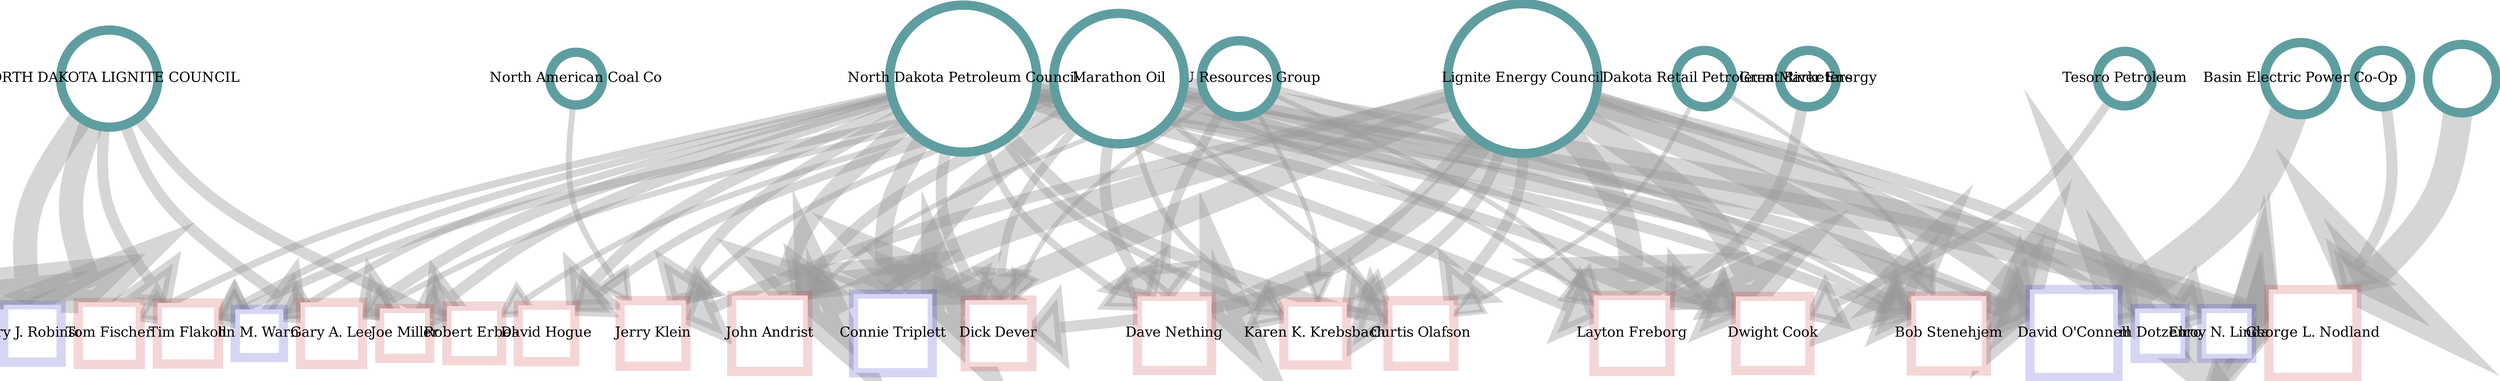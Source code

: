 digraph G {
	graph [outputorder=edgesfirst, truecolor=true, size="1000,1000!", dpi=96, bgcolor="#FFFFFF", splines=curved, epsilon="0.0", layoutEngine=neato, fontsize=90, fontcolor=blue, start=self];
	node [label="\N", style="setlinewidth(10), filled", fontsize=15, fixedsize=1, imagescale=true, regular=true];
	graph [bb="0,0,1462.1,1742.6"];
	29608 [label="North American Coal Co", width="0.77778", href=a, transaction_id="0c0c459ecd5979b554ef75b1d16a503e", company_id=29608, company_name="North American Coal Co", amount="300.00", recipient_ext_id=2688, industry="Coal Mining", image="../www/com_images/cunknown_coal_co.png", sitecode=coal, contributor_type=C, id=29608, total_dollars="300.00", type=donors, value="300.00", dir="/home/dameat/public_html/state_dem/njq/NodeViz", color=cadetblue, shape=circle, fillcolor="#ffffff", tooltip="North American Coal Co (Gave $300)", label_zoom_level=8, click="this.selectNode('29608'); this.panToNode('29608');", area="0.5", target=29608, pos="1206.1,1502.5", height="0.79167"];
	20460 [label="John M. Warner", width="0.72222", href=a, image="../www/can_images/20460.jpg", id=20460, total_dollars=350, type=candidates, value=350, color="#3333cc33", shape=square, fillcolor="#ffffff", tooltip="John M. Warner (Received $350)", label_zoom_level=6, click="this.selectNode('20460'); this.panToNode('20460');", area="0.5180412371134", target=20460, state=ND, term=2008, district="ND-4", party=D, candidate_name="John M. Warner", pos="989.07,773.71", height="0.72222"];
	5460 [label="Tesoro Petroleum", width="0.80556", href=a, transaction_id=bf3781bb0f5b330fa2938d478a0a26ee, company_id=5460, company_name="Tesoro Petroleum", amount="400.00", recipient_ext_id=2690, industry="Petroleum Refining & Marketing", image="../www/com_images/c185.png", sitecode=oil, contributor_type=C, id=5460, total_dollars="400.00", type=donors, value="400.00", dir="/home/dameat/public_html/state_dem/njq/NodeViz", color=cadetblue, shape=circle, fillcolor="#ffffff", tooltip="Tesoro Petroleum (Gave $400)", label_zoom_level=8, click="this.selectNode('5460'); this.panToNode('5460');", area="0.5360824742268", target=5460, pos="1320.4,1298.2", height="0.81944"];
	29823 [label="Great River Energy", width="0.83333", href=a, transaction_id="206e3688876e8cd07dc943f73808ef50", company_id=29823, company_name="Great River Energy", amount="500.00", recipient_ext_id=1922, industry="Rural Electric Cooperatives", image="../www/com_images/cunknown_coal_co.png", sitecode=coal, contributor_type=C, id=29823, total_dollars="500.00", type=donors, value="500.00", dir="/home/dameat/public_html/state_dem/njq/NodeViz", color=cadetblue, shape=circle, fillcolor="#ffffff", tooltip="Great River Energy (Gave $500)", label_zoom_level=8, click="this.selectNode('29823'); this.panToNode('29823');", area="0.57216494845361", target=29823, pos="705.96,1711.1", height="0.84722"];
	31956 [label="North Dakota Retail Petroleum Marketers", width="0.83333", href=a, transaction_id=e7c75a075020eb5ab36c62917071114b, company_id=31956, company_name="North Dakota Retail Petroleum Marketers", amount="250.00", recipient_ext_id=8947, industry="Petroleum Refining & Marketing", image="../www/com_images/cunknown_oil_co.png", sitecode=oil, contributor_type=C, id=31956, total_dollars=500, type=donors, value=500, dir="/home/dameat/public_html/state_dem/njq/NodeViz", color=cadetblue, shape=circle, fillcolor="#ffffff", tooltip="North Dakota Retail Petroleum Marketers (Gave $500)", label_zoom_level=8, click="this.selectNode('31956'); this.panToNode('31956');", area="0.57216494845361", target=31956, pos="31.5,922.91", height="0.84722"];
	9673 [label="Joe Miller", width="0.75", href=a, image="../www/can_images/9673.jpg", id=9673, total_dollars=500, type=candidates, value=500, color="#cc333333", shape=square, fillcolor="#ffffff", tooltip="Joe Miller (Received $500)", label_zoom_level=6, click="this.selectNode('9673'); this.panToNode('9673');", area="0.57216494845361", target=9673, state=ND, term=2008, district="ND-16", party=R, candidate_name="Joe Miller", pos="1118.7,999.38", height="0.75"];
	9674 [label="Jim Dotzenrod", width="0.75", href=a, image="../www/can_images/9674.jpg", id=9674, total_dollars=500, type=candidates, value=500, color="#3333cc33", shape=square, fillcolor="#ffffff", tooltip="Jim Dotzenrod (Received $500)", label_zoom_level=6, click="this.selectNode('9674'); this.panToNode('9674');", area="0.57216494845361", target=9674, state=ND, term=2008, district="ND-26", party=D, candidate_name="Jim Dotzenrod", pos="266.31,1599.7", height="0.75"];
	37785 [label="GP NATURAL RESOURCES PARTNERS LLC", width="0.83333", href=a, transaction_id=d1f4528dfa43cd4e5904669a5fa590f6, company_id=37785, company_name="GP NATURAL RESOURCES PARTNERS LLC", amount="500.00", recipient_ext_id=9170, industry="Oil & Gas", image="../www/com_images/cunknown_oil_co.png", sitecode=oil, contributor_type=I, id=37785, total_dollars="500.00", type=donors, value="500.00", dir="/home/dameat/public_html/state_dem/njq/NodeViz", color=cadetblue, shape=circle, fillcolor="#ffffff", tooltip="GP NATURAL RESOURCES PARTNERS LLC (Gave $500)", label_zoom_level=8, click="this.selectNode('37785'); this.panToNode('37785');", area="0.57216494845361", target=37785, pos="1430.6,796.84", height="0.84722"];
	1931 [label="Elroy N. Lindaas", width="0.75", href=a, image="../www/can_images/unknownCandidate.jpg", id=1931, total_dollars=500, type=candidates, value=500, color="#3333cc33", shape=square, fillcolor="#ffffff", tooltip="Elroy N. Lindaas (Received $500)", label_zoom_level=6, click="this.selectNode('1931'); this.panToNode('1931');", area="0.57216494845361", target=1931, state=ND, term=2008, district="ND-20", party=D, candidate_name="Elroy N. Lindaas", pos="447.01,1704.4", height="0.75"];
	6080 [label="Robert Erbele", width="0.80556", href=a, image="../www/can_images/6080.jpg", id=6080, total_dollars=800, type=candidates, value=800, color="#cc333333", shape=square, fillcolor="#ffffff", tooltip="Robert Erbele (Received $800)", label_zoom_level=6, click="this.selectNode('6080'); this.panToNode('6080');", area="0.68041237113402", target=6080, state=ND, term=2008, district="ND-28", party=R, candidate_name="Robert Erbele", pos="471.33,610.5", height="0.81944"];
	9675 [label="David Hogue", width="0.83333", href=a, image="../www/can_images/9675.jpg", id=9675, total_dollars=900, type=candidates, value=900, color="#cc333333", shape=square, fillcolor="#ffffff", tooltip="David Hogue (Received $900)", label_zoom_level=6, click="this.selectNode('9675'); this.panToNode('9675');", area="0.71649484536082", target=9675, state=ND, term=2008, district="ND-38", party=R, candidate_name="David Hogue", pos="551.97,742.58", height="0.84722"];
	1937 [label="Larry J. Robinson", width="0.86111", href=a, image="../www/can_images/1937.jpg", id=1937, total_dollars=1000, type=candidates, value=1000, color="#3333cc33", shape=square, fillcolor="#ffffff", tooltip="Larry J. Robinson (Received $1,000)", label_zoom_level=6, click="this.selectNode('1937'); this.panToNode('1937');", area="0.75257731958763", target=1937, state=ND, term=2008, district="ND-24", party=D, candidate_name="Larry J. Robinson", pos="604.07,32", height="0.86111"];
	38152 [label="MISSOURI BASIN OIL SERVICES", width="1.0278", href=a, transaction_id="2ecacc4a32a9ec39bf942e4ed3f4cce9", company_id=38152, company_name="MISSOURI BASIN OIL SERVICES", amount="1200.00", recipient_ext_id=9170, industry="Oilfield Service, Equipment & Exploration", image="../www/com_images/cunknown_oil_co.png", sitecode=oil, contributor_type=I, id=38152, total_dollars="1200.00", type=donors, value="1200.00", dir="/home/dameat/public_html/state_dem/njq/NodeViz", color=cadetblue, shape=circle, fillcolor="#ffffff", tooltip="MISSOURI BASIN OIL SERVICES (Gave $1,200)", label_zoom_level=8, click="this.selectNode('38152'); this.panToNode('38152');", area="0.82474226804124", target=38152, pos="1282.2,527.86", height="1.0278"];
	3652 [label="Tim Flakoll", width="0.91667", href=a, image="../www/can_images/3652.jpg", id=3652, total_dollars=1250, type=candidates, value=1250, color="#cc333333", shape=square, fillcolor="#ffffff", tooltip="Tim Flakoll (Received $1,250)", label_zoom_level=6, click="this.selectNode('3652'); this.panToNode('3652');", area="0.84278350515464", target=3652, state=ND, term=2008, district="ND-44", party=R, candidate_name="Tim Flakoll", pos="665.79,643.99", height="0.91667"];
	6074 [label="Gary A. Lee", width="0.91667", href=a, image="../www/can_images/6074.jpg", id=6074, total_dollars=1300, type=candidates, value=1300, color="#cc333333", shape=square, fillcolor="#ffffff", tooltip="Gary A. Lee (Received $1,300)", label_zoom_level=6, click="this.selectNode('6074'); this.panToNode('6074');", area="0.86082474226804", target=6074, state=ND, term=2008, district="ND-22", party=R, candidate_name="Gary A. Lee", pos="772.11,664.33", height="0.93056"];
	2691 [label="Tom Fischer", width="0.91667", href=a, image="../www/can_images/unknownCandidate.jpg", id=2691, total_dollars=1350, type=candidates, value=1350, color="#cc333333", shape=square, fillcolor="#ffffff", tooltip="Tom Fischer (Received $1,350)", label_zoom_level=6, click="this.selectNode('2691'); this.panToNode('2691');", area="0.87886597938144", target=2691, state=ND, term=2008, district="ND-46", party=R, candidate_name="Tom Fischer", pos="853.14,598.29", height="0.93056"];
	1928 [label="Karen K. Krebsbach", width="0.94444", href=a, image="../www/can_images/1928.jpg", id=1928, total_dollars=1400, type=candidates, value=1400, color="#cc333333", shape=square, fillcolor="#ffffff", tooltip="Karen K. Krebsbach (Received $1,400)", label_zoom_level=6, click="this.selectNode('1928'); this.panToNode('1928');", area="0.89690721649485", target=1928, state=ND, term=2008, district="ND-40", party=R, candidate_name="Karen K. Krebsbach", pos="572.68,1186.5", height="0.94444"];
	29802 [label="Basin Electric Power Co-Op", width="1.0833", href=a, transaction_id=b6ead7f6c00264661580766ace9721fb, company_id=29802, company_name="Basin Electric Power Co-Op", amount="1500.00", recipient_ext_id=1936, industry="Rural Electric Cooperatives", image="../www/com_images/c29802.png", sitecode=coal, contributor_type=C, id=29802, total_dollars="1500.00", type=donors, value="1500.00", dir="/home/dameat/public_html/state_dem/njq/NodeViz", color=cadetblue, shape=circle, fillcolor="#ffffff", tooltip="Basin Electric Power Co-Op (Gave $1,500)", label_zoom_level=8, click="this.selectNode('29802'); this.panToNode('29802');", area="0.93298969072165", target=29802, pos="1017.7,1656.7", height="1.0833"];
	2688 [label="Jerry Klein", width="0.97222", href=a, image="../www/can_images/2688.jpg", id=2688, total_dollars=1600, type=candidates, value=1600, color="#cc333333", shape=square, fillcolor="#ffffff", tooltip="Jerry Klein (Received $1,600)", label_zoom_level=6, click="this.selectNode('2688'); this.panToNode('2688');", area="0.96907216494845", target=2688, state=ND, term=2008, district="ND-14", party=R, candidate_name="Jerry Klein", pos="917.99,1267.5", height="0.98611"];
	8947 [label="Curtis Olafson", width="0.97222", href=a, image="../www/can_images/8947.jpg", id=8947, total_dollars=1600, type=candidates, value=1600, color="#cc333333", shape=square, fillcolor="#ffffff", tooltip="Curtis Olafson (Received $1,600)", label_zoom_level=6, click="this.selectNode('8947'); this.panToNode('8947');", area="0.96907216494845", target=8947, state=ND, term=2008, district="ND-10", party=R, candidate_name="Curtis Olafson", pos="348.8,1043.9", height="0.98611"];
	2708 [label="Dick Dever", width=1, href=a, image="../www/can_images/2708.jpg", id=2708, total_dollars=1650, type=candidates, value=1650, color="#cc333333", shape=square, fillcolor="#ffffff", tooltip="Dick Dever (Received $1,650)", label_zoom_level=6, click="this.selectNode('2708'); this.panToNode('2708');", area="0.98711340206186", target=2708, state=ND, term=2008, district="ND-32", party=R, candidate_name="Dick Dever", pos="450.59,1190.9", height=1];
	30234 [label="MDU Resources Group", width="1.1389", href=a, transaction_id=acc6712c9250b1a53b7d3b0d6a39ef2f, company_id=30234, company_name="MDU Resources Group", amount="450.00", recipient_ext_id=1935, industry="Petroleum Refining & Marketing", image="../www/com_images/cunknown_oil_co.png", sitecode=oil, contributor_type=C, id=30234, total_dollars=1750, type=donors, value=1750, dir="/home/dameat/public_html/state_dem/njq/NodeViz", color=cadetblue, shape=circle, fillcolor="#ffffff", tooltip="MDU Resources Group (Gave $1,750)", label_zoom_level=8, click="this.selectNode('30234'); this.panToNode('30234');", area="1.0231958762887", target=30234, pos="229.57,1253.7", height="1.1389"];
	2690 [label="Dwight Cook", width="1.1111", href=a, image="../www/can_images/2690.jpg", id=2690, total_dollars=2300, type=candidates, value=2300, color="#cc333333", shape=square, fillcolor="#ffffff", tooltip="Dwight Cook (Received $2,300)", label_zoom_level=6, click="this.selectNode('2690'); this.panToNode('2690');", area="1.2216494845361", target=2690, state=ND, term=2008, district="ND-34", party=R, candidate_name="Dwight Cook", pos="959.38,1163.6", height="1.1111"];
	1935 [label="Dave Nething", width="1.1111", href=a, image="../www/can_images/1935.jpg", id=1935, total_dollars=2300, type=candidates, value=2300, color="#cc333333", shape=square, fillcolor="#ffffff", tooltip="Dave Nething (Received $2,300)", label_zoom_level=6, click="this.selectNode('1935'); this.panToNode('1935');", area="1.2216494845361", target=1935, state=ND, term=2008, district="ND-12", party=R, candidate_name="Dave Nething", pos="469.34,999.05", height="1.1111"];
	2139 [label="Bob Stenehjem", width="1.1111", href=a, image="../www/can_images/unknownCandidate.jpg", id=2139, total_dollars=2450, type=candidates, value=2450, color="#cc333333", shape=square, fillcolor="#ffffff", tooltip="Bob Stenehjem (Received $2,450)", label_zoom_level=6, click="this.selectNode('2139'); this.panToNode('2139');", area="1.2757731958763", target=2139, state=ND, term=2008, district="ND-30", party=R, candidate_name="Bob Stenehjem", pos="362.16,967.84", height="1.125"];
	1919 [label="John Andrist", width="1.1389", href=a, image="../www/can_images/1919.jpg", id=1919, total_dollars=2500, type=candidates, value=2500, color="#cc333333", shape=square, fillcolor="#ffffff", tooltip="John Andrist (Received $2,500)", label_zoom_level=6, click="this.selectNode('1919'); this.panToNode('1919');", area="1.2938144329897", target=1919, state=ND, term=2008, district="ND-2", party=R, candidate_name="John Andrist", pos="479.85,1102.9", height="1.1389"];
	1922 [label="Layton Freborg", width="1.1389", href=a, image="../www/can_images/1922.jpg", id=1922, total_dollars=2550, type=candidates, value=2550, color="#cc333333", shape=square, fillcolor="#ffffff", tooltip="Layton Freborg (Received $2,550)", label_zoom_level=6, click="this.selectNode('1922'); this.panToNode('1922');", area="1.3118556701031", target=1922, state=ND, term=2008, district="ND-8", party=R, candidate_name="Layton Freborg", pos="654.61,1320", height="1.1389"];
	3138 [label="Connie Triplett", width="1.1667", href=a, image="../www/can_images/3138.jpg", id=3138, total_dollars=2750, type=candidates, value=2750, color="#3333cc33", shape=square, fillcolor="#ffffff", tooltip="Connie Triplett (Received $2,750)", label_zoom_level=6, click="this.selectNode('3138'); this.panToNode('3138');", area="1.3840206185567", target=3138, state=ND, term=2008, district="ND-18", party=D, candidate_name="Connie Triplett", pos="799.87,1188.5", height="1.1806"];
	38221 [label="NORTH DAKOTA LIGNITE COUNCIL", width="1.4444", href=a, transaction_id=de1d0ebad4eabdafe6e9861b3c334396, company_id=38221, company_name="NORTH DAKOTA LIGNITE COUNCIL", amount="1000.00", recipient_ext_id=2691, industry="Coal Mining", image="../www/com_images/cunknown_coal_co.png", sitecode=coal, contributor_type=C, id=38221, total_dollars=3500, type=donors, value=3500, dir="/home/dameat/public_html/state_dem/njq/NodeViz", color=cadetblue, shape=circle, fillcolor="#ffffff", tooltip="NORTH DAKOTA LIGNITE COUNCIL (Gave $3,500)", label_zoom_level=8, click="this.selectNode('38221'); this.panToNode('38221');", area="1.6546391752577", target=38221, pos="656.27,341.35", height="1.4583"];
	9170 [label="George L. Nodland", width="1.3056", href=a, image="../www/can_images/9170.jpg", id=9170, total_dollars=3700, type=candidates, value=3700, color="#cc333333", shape=square, fillcolor="#ffffff", tooltip="George L. Nodland (Received $3,700)", label_zoom_level=6, click="this.selectNode('9170'); this.panToNode('9170');", area="1.7268041237113", target=9170, state=ND, term=2008, district="ND-36", party=R, candidate_name="George L. Nodland", pos="1077.2,825.84", height="1.3194"];
	1936 [label="David O'Connell", width="1.3056", href=a, image="../www/can_images/1936.jpg", id=1936, total_dollars=3750, type=candidates, value=3750, color="#3333cc33", shape=square, fillcolor="#ffffff", tooltip="David O'Connell (Received $3,750)", label_zoom_level=6, click="this.selectNode('1936'); this.panToNode('1936');", area="1.7448453608247", target=1936, state=ND, term=2008, district="ND-6", party=D, candidate_name="David O'Connell", pos="826.86,1338.8", height="1.3194"];
	3125 [label="Marathon Oil", width="1.9444", href=a, transaction_id="8101829bc68c0f84c7abd540c31b5cd0", company_id=3125, company_name="Marathon Oil", amount="1000.00", recipient_ext_id=3138, industry="Oil & Gas", image="../www/com_images/c93.png", sitecode=oil, contributor_type=C, id=3125, total_dollars=7300, type=donors, value=7300, dir="/home/dameat/public_html/state_dem/njq/NodeViz", color=cadetblue, shape=circle, fillcolor="#ffffff", tooltip="Marathon Oil (Gave $7,300)", label_zoom_level=8, click="this.selectNode('3125'); this.panToNode('3125');", area="3.0257731958763", target=3125, pos="698.05,977.2", height="1.9583"];
	31955 [label="North Dakota Petroleum Council", width="2.1944", href=a, transaction_id="5eb91b6e049f4818f99d014d3ba7950e", company_id=31955, company_name="North Dakota Petroleum Council", amount="1000.00", recipient_ext_id=9170, industry="Oil & Gas", image="../www/com_images/c31955.png", sitecode=oil, contributor_type=C, id=31955, total_dollars=9550, type=donors, value=9550, dir="/home/dameat/public_html/state_dem/njq/NodeViz", color=cadetblue, shape=circle, fillcolor="#ffffff", tooltip="North Dakota Petroleum Council (Gave $9,550)", label_zoom_level=8, click="this.selectNode('31955'); this.panToNode('31955');", area="3.8376288659794", target=31955, pos="761.97,975.81", height="2.2083"];
	29563 [label="Lignite Energy Council", width="2.25", href=a, transaction_id="15e07885647b5f6fcf9d05aea22cb86d", company_id=29563, company_name="Lignite Energy Council", amount="1000.00", recipient_ext_id=1935, industry="Coal Mining", image="../www/com_images/c29563.png", sitecode=coal, contributor_type=C, id=29563, total_dollars=10000, type=donors, value=10000, dir="/home/dameat/public_html/state_dem/njq/NodeViz", color=cadetblue, shape=circle, fillcolor="#ffffff", tooltip="Lignite Energy Council (Gave $10,000)", label_zoom_level=8, click="this.selectNode('29563'); this.panToNode('29563');", area=4, target=29563, pos="538.62,1377.2", height="2.25"];
	31956 -> 8947 [len=4, style="setlinewidth(5)", labelfloat=true, arrowhead=normal, arrowsize=3, color="#99999966", fontsize=15, minlen=4, href=a, weight="250.00", toId=8947, fromId=31956, value="250.00", id="8947_31956", type=donations, tooltip="$250 from North Dakota Retail Petroleum Marketers to Curtis Olafson", area=5, target="8947_31956", pos="e,313.55,1030.4 59.658,933.64 110.01,952.84 216.65,993.49 285.39,1019.7"];
	30234 -> 1922 [len=4, style="setlinewidth(5)", labelfloat=true, arrowhead=normal, arrowsize=3, color="#99999966", fontsize=15, minlen=4, href=a, weight="250.00", toId=1922, fromId=30234, value="250.00", id="1922_30234", type=donations, tooltip="$250 from MDU Resources Group to Layton Freborg", area=5, target="1922_30234", pos="e,613.35,1313.6 270.33,1260.1 342.58,1271.3 493.94,1294.9 583.63,1308.9"];
	31956 -> 2139 [len=4, style="setlinewidth(5)", labelfloat=true, arrowhead=normal, arrowsize=3, color="#99999966", fontsize=15, minlen=4, href=a, weight="250.00", toId=2139, fromId=31956, value="250.00", id="2139_31956", type=donations, tooltip="$250 from North Dakota Retail Petroleum Marketers to Bob Stenehjem", area=5, target="2139_31956", pos="e,321.89,962.37 61.427,926.98 113.12,934 220.47,948.59 291.92,958.3"];
	30234 -> 1919 [len=4, style="setlinewidth(5)", labelfloat=true, arrowhead=normal, arrowsize=3, color="#99999966", fontsize=15, minlen=4, href=a, weight="250.00", toId=1919, fromId=30234, value="250.00", id="1919_30234", type=donations, tooltip="$250 from MDU Resources Group to John Andrist", area=5, target="1919_30234", pos="e,438.46,1127.9 264.9,1232.4 303.18,1209.4 365.14,1172 412.73,1143.4"];
	30234 -> 2708 [len=4, style="setlinewidth(5)", labelfloat=true, arrowhead=normal, arrowsize=3, color="#99999966", fontsize=15, minlen=4, href=a, weight="250.00", toId=2708, fromId=30234, value="250.00", id="2708_30234", type=donations, tooltip="$250 from MDU Resources Group to Dick Dever", area=5, target="2708_30234", pos="e,414.35,1201.2 269.09,1242.5 301.37,1233.3 347.68,1220.2 385.44,1209.4"];
	30234 -> 1928 [len=4, style="setlinewidth(5)", labelfloat=true, arrowhead=normal, arrowsize=3, color="#99999966", fontsize=15, minlen=4, href=a, weight="250.00", toId=1928, fromId=30234, value="250.00", id="1928_30234", type=donations, tooltip="$250 from MDU Resources Group to Karen K. Krebsbach", area=5, target="1928_30234", pos="e,538.63,1193.2 269.94,1245.8 328.82,1234.3 438.83,1212.7 508.77,1199.1"];
	3125 -> 2688 [len=4, style="setlinewidth(6.4)", labelfloat=true, arrowhead=normal, arrowsize=3, color="#99999966", fontsize=15, minlen=4, href=a, weight="300.00", toId=2688, fromId=3125, value="300.00", id="2688_3125", type=donations, tooltip="$300 from Marathon Oil to Jerry Klein", area="6.4", target="2688_3125", pos="e,891.03,1231.9 740.72,1033.5 778.68,1083.6 834.02,1156.7 872.74,1207.8"];
	3125 -> 8947 [len=4, style="setlinewidth(6.4)", labelfloat=true, arrowhead=normal, arrowsize=3, color="#99999966", fontsize=15, minlen=4, href=a, weight="300.00", toId=8947, fromId=3125, value="300.00", id="8947_3125", type=donations, tooltip="$300 from Marathon Oil to Curtis Olafson", area="6.4", target="8947_3125", pos="e,384.07,1037.1 629.05,990.37 566.53,1002.3 475.09,1019.8 413.83,1031.5"];
	3125 -> 6074 [len=4, style="setlinewidth(6.4)", labelfloat=true, arrowhead=normal, arrowsize=3, color="#99999966", fontsize=15, minlen=4, href=a, weight="300.00", toId=6074, fromId=3125, value="300.00", id="6074_3125", type=donations, tooltip="$300 from Marathon Oil to Gary A. Lee", area="6.4", target="6074_3125", pos="e,764.1,698.17 714.3,908.54 727.07,854.62 744.7,780.12 757.13,727.63"];
	3125 -> 1922 [len=4, style="setlinewidth(6.4)", labelfloat=true, arrowhead=normal, arrowsize=3, color="#99999966", fontsize=15, minlen=4, href=a, weight="300.00", toId=1922, fromId=3125, value="300.00", id="1922_3125", type=donations, tooltip="$300 from Marathon Oil to Layton Freborg", area="6.4", target="1922_3125", pos="e,659.81,1278.9 689.16,1047.4 681.7,1106.2 671.1,1189.9 663.61,1249"];
	3125 -> 1928 [len=4, style="setlinewidth(6.4)", labelfloat=true, arrowhead=normal, arrowsize=3, color="#99999966", fontsize=15, minlen=4, href=a, weight="300.00", toId=1928, fromId=3125, value="300.00", id="1928_3125", type=donations, tooltip="$300 from Marathon Oil to Karen K. Krebsbach", area="6.4", target="1928_3125", pos="e,593.06,1152.5 661.79,1037.8 645.03,1065.7 625.18,1098.9 608.48,1126.8"];
	29608 -> 2688 [len=4, style="setlinewidth(6.4)", labelfloat=true, arrowhead=normal, arrowsize=3, color="#99999966", fontsize=15, minlen=4, href=a, weight="300.00", toId=2688, fromId=29608, value="300.00", id="2688_29608", type=donations, tooltip="$300 from North American Coal Co to Jerry Klein", area="6.4", target="2688_29608", pos="e,953.35,1296.3 1184,1484.4 1140.1,1448.7 1040.9,1367.7 976.8,1315.5"];
	30234 -> 2139 [len=4, style="setlinewidth(6.4)", labelfloat=true, arrowhead=normal, arrowsize=3, color="#99999966", fontsize=15, minlen=4, href=a, weight="300.00", toId=2139, fromId=30234, value="300.00", id="2139_30234", type=donations, tooltip="$300 from MDU Resources Group to Bob Stenehjem", area="6.4", target="2139_30234", pos="e,343.32,1008.5 246.91,1216.3 268.13,1170.6 304.47,1092.2 330.67,1035.7"];
	3125 -> 6080 [len=4, style="setlinewidth(6.4)", labelfloat=true, arrowhead=normal, arrowsize=3, color="#99999966", fontsize=15, minlen=4, href=a, weight="300.00", toId=6080, fromId=3125, value="300.00", id="6080_3125", type=donations, tooltip="$300 from Marathon Oil to Robert Erbele", area="6.4", target="6080_3125", pos="e,489.86,640.46 660.87,917.06 617.89,847.54 547.72,734.05 505.89,666.39"];
	31955 -> 1928 [len=4, style="setlinewidth(7.8)", labelfloat=true, arrowhead=normal, arrowsize=3, color="#99999966", fontsize=15, minlen=4, href=a, weight="350.00", toId=1928, fromId=31955, value="350.00", id="1928_31955", type=donations, tooltip="$350 from North Dakota Petroleum Council to Karen K. Krebsbach", area="7.8", target="1928_31955", pos="e,603.48,1152.3 708.99,1034.8 682.28,1064.5 650.04,1100.4 623.63,1129.8"];
	31955 -> 1935 [len=4, style="setlinewidth(7.8)", labelfloat=true, arrowhead=normal, arrowsize=3, color="#99999966", fontsize=15, minlen=4, href=a, weight="350.00", toId=1935, fromId=31955, value="350.00", id="1935_31955", type=donations, tooltip="$350 from North Dakota Petroleum Council to Dave Nething", area="7.8", target="1935_31955", pos="e,509.6,995.85 683.16,982.07 638.4,985.62 582.84,990.03 539.58,993.47"];
	31955 -> 20460 [len=4, style="setlinewidth(7.8)", labelfloat=true, arrowhead=normal, arrowsize=3, color="#99999966", fontsize=15, minlen=4, href=a, weight="350.00", toId=20460, fromId=31955, value="350.00", id="20460_31955", type=donations, tooltip="$350 from North Dakota Petroleum Council to John M. Warner", area="7.8", target="20460_31955", pos="e,962.84,797.05 821.34,922.97 858.34,890.05 905.36,848.2 940.19,817.2"];
	31955 -> 2691 [len=4, style="setlinewidth(7.8)", labelfloat=true, arrowhead=normal, arrowsize=3, color="#99999966", fontsize=15, minlen=4, href=a, weight="350.00", toId=2691, fromId=31955, value="350.00", id="2691_31955", type=donations, tooltip="$350 from North Dakota Petroleum Council to Tom Fischer", area="7.8", target="2691_31955", pos="e,845,631.99 780.64,898.5 797.53,828.56 822.1,726.81 837.85,661.59"];
	31955 -> 3652 [len=4, style="setlinewidth(7.8)", labelfloat=true, arrowhead=normal, arrowsize=3, color="#99999966", fontsize=15, minlen=4, href=a, weight="350.00", toId=3652, fromId=31955, value="350.00", id="3652_31955", type=donations, tooltip="$350 from North Dakota Petroleum Council to Tim Flakoll", area="7.8", target="3652_31955", pos="e,675.46,677.33 739.78,899.26 722.81,840.71 699.7,760.98 683.85,706.29"];
	3125 -> 3652 [len=4, style="setlinewidth(9.2)", labelfloat=true, arrowhead=normal, arrowsize=3, color="#99999966", fontsize=15, minlen=4, href=a, weight="400.00", toId=3652, fromId=3125, value="400.00", id="3652_3125", type=donations, tooltip="$400 from Marathon Oil to Tim Flakoll", area="9.2", target="3652_3125", pos="e,669,677.15 691.25,906.94 685.53,847.89 677.43,764.22 671.91,707.23"];
	3125 -> 2690 [len=4, style="setlinewidth(9.2)", labelfloat=true, arrowhead=normal, arrowsize=3, color="#99999966", fontsize=15, minlen=4, href=a, weight="400.00", toId=2690, fromId=3125, value="400.00", id="2690_3125", type=donations, tooltip="$400 from Marathon Oil to Dwight Cook", area="9.2", target="2690_3125", pos="e,919.18,1134.9 755.4,1018.1 796.46,1047.4 851.8,1086.9 894.48,1117.3"];
	5460 -> 2690 [len=4, style="setlinewidth(9.2)", labelfloat=true, arrowhead=normal, arrowsize=3, color="#99999966", fontsize=15, minlen=4, href=a, weight="400.00", toId=2690, fromId=5460, value="400.00", id="2690_5460", type=donations, tooltip="$400 from Tesoro Petroleum to Dwight Cook", area="9.2", target="2690_5460", pos="e,999.66,1178.6 1292.9,1288 1237,1267.1 1108.2,1219.1 1028,1189.2"];
	3125 -> 2708 [len=4, style="setlinewidth(9.2)", labelfloat=true, arrowhead=normal, arrowsize=3, color="#99999966", fontsize=15, minlen=4, href=a, weight="400.00", toId=2708, fromId=3125, value="400.00", id="2708_3125", type=donations, tooltip="$400 from Marathon Oil to Dick Dever", area="9.2", target="2708_3125", pos="e,486.7,1159.8 644.66,1023.3 604.85,1057.7 550.48,1104.7 509.42,1140.1"];
	3125 -> 2139 [len=4, style="setlinewidth(9.2)", labelfloat=true, arrowhead=normal, arrowsize=3, color="#99999966", fontsize=15, minlen=4, href=a, weight="400.00", toId=2139, fromId=3125, value="400.00", id="2139_3125", type=donations, tooltip="$400 from Marathon Oil to Bob Stenehjem", area="9.2", target="2139_3125", pos="e,402.57,968.97 628.05,975.25 570.72,973.65 490,971.4 432.57,969.8"];
	3125 -> 9675 [len=4, style="setlinewidth(9.2)", labelfloat=true, arrowhead=normal, arrowsize=3, color="#99999966", fontsize=15, minlen=4, href=a, weight="400.00", toId=9675, fromId=3125, value="400.00", id="9675_3125", type=donations, tooltip="$400 from Marathon Oil to David Hogue", area="9.2", target="9675_3125", pos="e,571.04,773.2 660.81,917.39 638.09,880.89 609.22,834.53 586.93,798.73"];
	30234 -> 1935 [len=4, style="setlinewidth(10.6)", labelfloat=true, arrowhead=normal, arrowsize=3, color="#99999966", fontsize=15, minlen=4, href=a, weight="450.00", toId=1935, fromId=30234, value="450.00", id="1935_30234", type=donations, tooltip="$450 from MDU Resources Group to Dave Nething", area="10.6", target="1935_30234", pos="e,431.38,1039.4 257.78,1223.7 295.14,1184.1 361.95,1113.1 410.52,1061.5"];
	29563 -> 1931 [len=4, style="setlinewidth(12)", labelfloat=true, arrowhead=normal, arrowsize=3, color="#99999966", fontsize=15, minlen=4, href=a, weight="500.00", toId=1931, fromId=29563, value="500.00", id="1931_29563", type=donations, tooltip="$500 from Lignite Energy Council to Elroy N. Lindaas", area=12, target="1931_29563", pos="e,454.61,1677.2 516.68,1455.6 500.06,1514.9 477.64,1595 462.77,1648.1"];
	29563 -> 2688 [len=4, style="setlinewidth(12)", labelfloat=true, arrowhead=normal, arrowsize=3, color="#99999966", fontsize=15, minlen=4, href=a, weight="500.00", toId=2688, fromId=29563, value="500.00", id="2688_29563", type=donations, tooltip="$500 from Lignite Energy Council to Jerry Klein", area=12, target="2688_29563", pos="e,882.79,1277.7 616.77,1354.6 686.86,1334.3 788.45,1305 853.87,1286"];
	3125 -> 1935 [len=4, style="setlinewidth(12)", labelfloat=true, arrowhead=normal, arrowsize=3, color="#99999966", fontsize=15, minlen=4, href=a, weight="500.00", toId=1935, fromId=3125, value="500.00", id="1935_3125", type=donations, tooltip="$500 from Marathon Oil to Dave Nething", area=12, target="1935_3125", pos="e,509.53,995.21 628.19,983.87 600.09,986.56 567.74,989.65 539.6,992.34"];
	3125 -> 1936 [len=4, style="setlinewidth(12)", labelfloat=true, arrowhead=normal, arrowsize=3, color="#99999966", fontsize=15, minlen=4, href=a, weight="500.00", toId=1936, fromId=3125, value="500.00", id="1936_3125", type=donations, tooltip="$500 from Marathon Oil to David O'Connell", area=12, target="1936_3125", pos="e,809.9,1291.2 721.83,1043.9 743.89,1105.9 776.69,1197.9 799.76,1262.7"];
	31955 -> 9675 [len=4, style="setlinewidth(12)", labelfloat=true, arrowhead=normal, arrowsize=3, color="#99999966", fontsize=15, minlen=4, href=a, weight="500.00", toId=9675, fromId=31955, value="500.00", id="9675_31955", type=donations, tooltip="$500 from North Dakota Petroleum Council to David Hogue", area=12, target="9675_31955", pos="e,579.46,773.1 708.71,916.65 675.08,879.3 632.01,831.47 599.53,795.4"];
	38221 -> 6074 [len=4, style="setlinewidth(12)", labelfloat=true, arrowhead=normal, arrowsize=3, color="#99999966", fontsize=15, minlen=4, href=a, weight="500.00", toId=6074, fromId=38221, value="500.00", id="6074_38221", type=donations, tooltip="$500 from NORTH DAKOTA LIGNITE COUNCIL to Gary A. Lee", area=12, target="6074_38221", pos="e,760.06,630.74 673.99,390.75 694.33,447.47 727.72,540.57 749.81,602.16"];
	3125 -> 1919 [len=4, style="setlinewidth(12)", labelfloat=true, arrowhead=normal, arrowsize=3, color="#99999966", fontsize=15, minlen=4, href=a, weight="500.00", toId=1919, fromId=3125, value="500.00", id="1919_3125", type=donations, tooltip="$500 from Marathon Oil to John Andrist", area=12, target="1919_3125", pos="e,521,1079.2 637.27,1012.2 609.32,1028.3 576.07,1047.5 547.34,1064"];
	38221 -> 6080 [len=4, style="setlinewidth(12)", labelfloat=true, arrowhead=normal, arrowsize=3, color="#99999966", fontsize=15, minlen=4, href=a, weight="500.00", toId=6080, fromId=38221, value="500.00", id="6080_38221", type=donations, tooltip="$500 from NORTH DAKOTA LIGNITE COUNCIL to Robert Erbele", area=12, target="6080_38221", pos="e,491.81,580.7 626.56,384.59 594.61,431.09 543.73,505.13 509,555.69"];
	29563 -> 9674 [len=4, style="setlinewidth(12)", labelfloat=true, arrowhead=normal, arrowsize=3, color="#99999966", fontsize=15, minlen=4, href=a, weight="500.00", toId=9674, fromId=29563, value="500.00", id="9674_29563", type=donations, tooltip="$500 from Lignite Energy Council to Jim Dotzenrod", area=12, target="9674_29563", pos="e,293.33,1577.7 475.81,1428.5 427.51,1468 361.66,1521.8 316.76,1558.5"];
	31955 -> 2688 [len=4, style="setlinewidth(12)", labelfloat=true, arrowhead=normal, arrowsize=3, color="#99999966", fontsize=15, minlen=4, href=a, weight="500.00", toId=2688, fromId=31955, value="500.00", id="2688_31955", type=donations, tooltip="$500 from North Dakota Petroleum Council to Jerry Klein", area=12, target="2688_31955", pos="e,898.98,1231.9 799.54,1046 825.52,1094.6 859.78,1158.7 884.77,1205.4"];
	31955 -> 2708 [len=4, style="setlinewidth(12)", labelfloat=true, arrowhead=normal, arrowsize=3, color="#99999966", fontsize=15, minlen=4, href=a, weight="500.00", toId=2708, fromId=31955, value="500.00", id="2708_31955", type=donations, tooltip="$500 from North Dakota Petroleum Council to Dick Dever", area=12, target="2708_31955", pos="e,486.66,1166 696.69,1020.9 642.08,1058.6 564.74,1112.1 511.41,1148.9"];
	29563 -> 1928 [len=4, style="setlinewidth(12)", labelfloat=true, arrowhead=normal, arrowsize=3, color="#99999966", fontsize=15, minlen=4, href=a, weight="500.00", toId=1928, fromId=29563, value="500.00", id="1928_29563", type=donations, tooltip="$500 from Lignite Energy Council to Karen K. Krebsbach", area=12, target="1928_29563", pos="e,566.54,1220.9 552.87,1297.5 555.67,1281.8 558.57,1265.5 561.26,1250.5"];
	29563 -> 8947 [len=4, style="setlinewidth(12)", labelfloat=true, arrowhead=normal, arrowsize=3, color="#99999966", fontsize=15, minlen=4, href=a, weight="500.00", toId=8947, fromId=29563, value="500.00", id="8947_29563", type=donations, tooltip="$500 from Lignite Energy Council to Curtis Olafson", area=12, target="8947_29563", pos="e,369.14,1079.6 498.37,1306.5 464.48,1247 416.49,1162.7 384.08,1105.8"];
	31955 -> 6074 [len=4, style="setlinewidth(12)", labelfloat=true, arrowhead=normal, arrowsize=3, color="#99999966", fontsize=15, minlen=4, href=a, weight="500.00", toId=6074, fromId=31955, value="500.00", id="6074_31955", type=donations, tooltip="$500 from North Dakota Petroleum Council to Gary A. Lee", area=12, target="6074_31955", pos="e,771.02,697.88 764.57,896 766.26,843.86 768.45,776.7 770.03,728.12"];
	31955 -> 2139 [len=4, style="setlinewidth(12)", labelfloat=true, arrowhead=normal, arrowsize=3, color="#99999966", fontsize=15, minlen=4, href=a, weight="500.00", toId=2139, fromId=31955, value="500.00", id="2139_31955", type=donations, tooltip="$500 from North Dakota Petroleum Council to Bob Stenehjem", area=12, target="2139_31955", pos="e,402.27,968.64 682.98,974.23 609.99,972.78 502.56,970.64 432.48,969.24"];
	31955 -> 2690 [len=4, style="setlinewidth(12)", labelfloat=true, arrowhead=normal, arrowsize=3, color="#99999966", fontsize=15, minlen=4, href=a, weight="500.00", toId=2690, fromId=31955, value="500.00", id="2690_31955", type=donations, tooltip="$500 from North Dakota Petroleum Council to Dwight Cook", area=12, target="2690_31955", pos="e,919.23,1125.4 819.6,1030.6 843.96,1053.8 872.38,1080.9 897.21,1104.5"];
	37785 -> 9170 [len=4, style="setlinewidth(12)", labelfloat=true, arrowhead=normal, arrowsize=3, color="#99999966", fontsize=15, minlen=4, href=a, weight="500.00", toId=9170, fromId=37785, value="500.00", id="9170_37785", type=donations, tooltip="$500 from GP NATURAL RESOURCES PARTNERS LLC to George L. Nodland", area=12, target="9170_37785", pos="e,1124.3,821.97 1400.4,799.31 1346.4,803.74 1231.6,813.17 1154.3,819.5"];
	31955 -> 9673 [len=4, style="setlinewidth(12)", labelfloat=true, arrowhead=normal, arrowsize=3, color="#99999966", fontsize=15, minlen=4, href=a, weight="500.00", toId=9673, fromId=31955, value="500.00", id="9673_31955", type=donations, tooltip="$500 from North Dakota Petroleum Council to Joe Miller", area=12, target="9673_31955", pos="e,1091.3,997.57 841.14,981.04 907.85,985.45 1001.7,991.65 1061.4,995.59"];
	38221 -> 3652 [len=4, style="setlinewidth(12)", labelfloat=true, arrowhead=normal, arrowsize=3, color="#99999966", fontsize=15, minlen=4, href=a, weight="500.00", toId=3652, fromId=38221, value="500.00", id="3652_38221", type=donations, tooltip="$500 from NORTH DAKOTA LIGNITE COUNCIL to Tim Flakoll", area=12, target="3652_38221", pos="e,664.74,610.59 657.93,394.06 659.56,445.92 662.05,525.13 663.79,580.44"];
	29563 -> 2708 [len=4, style="setlinewidth(12)", labelfloat=true, arrowhead=normal, arrowsize=3, color="#99999966", fontsize=15, minlen=4, href=a, weight="500.00", toId=2708, fromId=29563, value="500.00", id="2708_29563", type=donations, tooltip="$500 from Lignite Energy Council to Dick Dever", area=12, target="2708_29563", pos="e,467.68,1227.1 503.96,1303.9 496.22,1287.5 488.07,1270.3 480.54,1254.3"];
	29823 -> 1922 [len=4, style="setlinewidth(12)", labelfloat=true, arrowhead=normal, arrowsize=3, color="#99999966", fontsize=15, minlen=4, href=a, weight="500.00", toId=1922, fromId=29823, value="500.00", id="1922_29823", type=donations, tooltip="$500 from Great River Energy to Layton Freborg", area=12, target="1922_29823", pos="e,660.03,1361.3 701.97,1680.8 693.87,1619 675.27,1477.4 663.94,1391.1"];
	31955 -> 1922 [len=4, style="setlinewidth(12)", labelfloat=true, arrowhead=normal, arrowsize=3, color="#99999966", fontsize=15, minlen=4, href=a, weight="500.00", toId=1922, fromId=31955, value="500.00", id="1922_31955", type=donations, tooltip="$500 from North Dakota Petroleum Council to Layton Freborg", area=12, target="1922_31955", pos="e,667.5,1278.7 738.27,1051.8 719.84,1110.9 694.46,1192.3 676.5,1249.8"];
	31955 -> 8947 [len=4, style="setlinewidth(13.4)", labelfloat=true, arrowhead=normal, arrowsize=3, color="#99999966", fontsize=15, minlen=4, href=a, weight="550.00", toId=8947, fromId=31955, value="550.00", id="8947_31955", type=donations, tooltip="$550 from North Dakota Petroleum Council to Curtis Olafson", area="13.4", target="8947_31955", pos="e,384.03,1038.1 683.77,988.69 605.59,1001.6 486.76,1021.1 413.65,1033.2"];
	31955 -> 1936 [len=4, style="setlinewidth(19)", labelfloat=true, arrowhead=normal, arrowsize=3, color="#99999966", fontsize=15, minlen=4, href=a, weight="750.00", toId=1936, fromId=31955, value="750.00", id="1936_31955", type=donations, tooltip="$750 from North Dakota Petroleum Council to David O'Connell", area=19, target="1936_31955", pos="e,818.35,1291.1 775.97,1054.1 786.92,1115.4 802.08,1200.1 813,1261.2"];
	31955 -> 3138 [len=4, style="setlinewidth(19)", labelfloat=true, arrowhead=normal, arrowsize=3, color="#99999966", fontsize=15, minlen=4, href=a, weight="750.00", toId=3138, fromId=31955, value="750.00", id="3138_31955", type=donations, tooltip="$750 from North Dakota Petroleum Council to Connie Triplett", area=19, target="3138_31955", pos="e,792.27,1145.9 775.92,1054.1 779.53,1074.3 783.39,1096.1 786.95,1116"];
	31955 -> 1919 [len=4, style="setlinewidth(19)", labelfloat=true, arrowhead=normal, arrowsize=3, color="#99999966", fontsize=15, minlen=4, href=a, weight="750.00", toId=1919, fromId=31955, value="750.00", id="1919_31955", type=donations, tooltip="$750 from North Dakota Petroleum Council to John Andrist", area=19, target="1919_31955", pos="e,520.93,1084.4 689.68,1008.4 646.17,1028 591.11,1052.8 548.31,1072.1"];
	29563 -> 2690 [len=4, style="setlinewidth(26)", labelfloat=true, arrowhead=normal, arrowsize=3, color="#99999966", fontsize=15, minlen=4, href=a, weight="1000.00", toId=2690, fromId=29563, value="1000.00", id="2690_29563", type=donations, tooltip="$1,000 from Lignite Energy Council to Dwight Cook", area=26, target="2690_29563", pos="e,919.37,1183.9 610.96,1340.5 690.02,1300.4 815.67,1236.6 892.51,1197.6"];
	3125 -> 3138 [len=4, style="setlinewidth(26)", labelfloat=true, arrowhead=normal, arrowsize=3, color="#99999966", fontsize=15, minlen=4, href=a, weight="1000.00", toId=3138, fromId=3125, value="1000.00", id="3138_3125", type=donations, tooltip="$1,000 from Marathon Oil to Connie Triplett", area=26, target="3138_3125", pos="e,779.39,1146 728.74,1040.9 740.59,1065.5 754.18,1093.7 766.29,1118.8"];
	38221 -> 2691 [len=4, style="setlinewidth(26)", labelfloat=true, arrowhead=normal, arrowsize=3, color="#99999966", fontsize=15, minlen=4, href=a, weight="1000.00", toId=2691, fromId=38221, value="1000.00", id="2691_38221", type=donations, tooltip="$1,000 from NORTH DAKOTA LIGNITE COUNCIL to Tom Fischer", area=26, target="2691_38221", pos="e,827.31,564.58 688.12,382.92 720.88,425.68 772.17,492.62 808.88,540.52"];
	38221 -> 1937 [len=4, style="setlinewidth(26)", labelfloat=true, arrowhead=normal, arrowsize=3, color="#99999966", fontsize=15, minlen=4, href=a, weight="1000.00", toId=1937, fromId=38221, value="1000.00", id="1937_38221", type=donations, tooltip="$1,000 from NORTH DAKOTA LIGNITE COUNCIL to Larry J. Robinson", area=26, target="1937_38221", pos="e,609.33,63.176 647.53,289.57 638.39,235.38 624.04,150.36 614.36,92.963"];
	29563 -> 1935 [len=4, style="setlinewidth(26)", labelfloat=true, arrowhead=normal, arrowsize=3, color="#99999966", fontsize=15, minlen=4, href=a, weight="1000.00", toId=1935, fromId=29563, value="1000.00", id="1935_29563", type=donations, tooltip="$1,000 from Lignite Energy Council to Dave Nething", area=26, target="1935_29563", pos="e,476.69,1039.2 524.01,1297.5 511.62,1229.8 494,1133.7 482.15,1069"];
	29563 -> 1919 [len=4, style="setlinewidth(26)", labelfloat=true, arrowhead=normal, arrowsize=3, color="#99999966", fontsize=15, minlen=4, href=a, weight="1000.00", toId=1919, fromId=29563, value="1000.00", id="1919_29563", type=donations, tooltip="$1,000 from Lignite Energy Council to John Andrist", area=26, target="1919_29563", pos="e,488.66,1144 521.63,1297.9 513.2,1258.6 503.12,1211.5 494.97,1173.5"];
	29563 -> 3138 [len=4, style="setlinewidth(26)", labelfloat=true, arrowhead=normal, arrowsize=3, color="#99999966", fontsize=15, minlen=4, href=a, weight="1000.00", toId=3138, fromId=29563, value="1000.00", id="3138_29563", type=donations, tooltip="$1,000 from Lignite Energy Council to Connie Triplett", area=26, target="3138_29563", pos="e,757.7,1219 604.55,1329.6 643.88,1301.2 693.69,1265.2 733.17,1236.7"];
	3125 -> 9170 [len=4, style="setlinewidth(26)", labelfloat=true, arrowhead=normal, arrowsize=3, color="#99999966", fontsize=15, minlen=4, href=a, weight="1000.00", toId=9170, fromId=3125, value="1000.00", id="9170_3125", type=donations, tooltip="$1,000 from Marathon Oil to George L. Nodland", area=26, target="9170_3125", pos="e,1029.9,844.71 763.22,951.18 829.49,924.72 932.05,883.77 1001.8,855.94"];
	29563 -> 1936 [len=4, style="setlinewidth(26)", labelfloat=true, arrowhead=normal, arrowsize=3, color="#99999966", fontsize=15, minlen=4, href=a, weight="1000.00", toId=1936, fromId=29563, value="1000.00", id="1936_29563", type=donations, tooltip="$1,000 from Lignite Energy Council to David O'Connell", area=26, target="1936_29563", pos="e,779.83,1345 618.92,1366.5 659.89,1361 709.5,1354.4 749.98,1349"];
	31955 -> 9170 [len=4, style="setlinewidth(26)", labelfloat=true, arrowhead=normal, arrowsize=3, color="#99999966", fontsize=15, minlen=4, href=a, weight="1000.00", toId=9170, fromId=31955, value="1000.00", id="9170_31955", type=donations, tooltip="$1,000 from North Dakota Petroleum Council to George L. Nodland", area=26, target="9170_31955", pos="e,1029.9,848.33 833.49,941.78 883.98,917.75 951.48,885.64 1002.6,861.3"];
	29563 -> 1922 [len=4, style="setlinewidth(26)", labelfloat=true, arrowhead=normal, arrowsize=3, color="#99999966", fontsize=15, minlen=4, href=a, weight="1000.00", toId=1922, fromId=29563, value="1000.00", id="1922_29563", type=donations, tooltip="$1,000 from Lignite Energy Council to Layton Freborg", area=26, target="1922_29563", pos="e,613.59,1340.2 611.42,1341.3 611.51,1341.3 611.6,1341.2 611.69,1341.2"];
	29563 -> 2139 [len=4, style="setlinewidth(26)", labelfloat=true, arrowhead=normal, arrowsize=3, color="#99999966", fontsize=15, minlen=4, href=a, weight="1000.00", toId=2139, fromId=29563, value="1000.00", id="2139_29563", type=donations, tooltip="$1,000 from Lignite Energy Council to Bob Stenehjem", area=26, target="2139_29563", pos="e,379.62,1008.3 506.46,1302.6 473.7,1226.6 423.32,1109.7 391.58,1036.1"];
	38152 -> 9170 [len=4, style="setlinewidth(31.6)", labelfloat=true, arrowhead=normal, arrowsize=3, color="#99999966", fontsize=15, minlen=4, href=a, weight="1200.00", toId=9170, fromId=38152, value="1200.00", id="9170_38152", type=donations, tooltip="$1,200 from MISSOURI BASIN OIL SERVICES to George L. Nodland", area="31.6", target="9170_38152", pos="e,1109.9,778.3 1261.3,558.35 1230,603.84 1170.1,690.81 1127.1,753.24"];
	29802 -> 1936 [len=4, style="setlinewidth(40)", labelfloat=true, arrowhead=normal, arrowsize=3, color="#99999966", fontsize=15, minlen=4, href=a, weight="1500.00", toId=1936, fromId=29802, value="1500.00", id="1936_29802", type=donations, tooltip="$1,500 from Basin Electric Power Co-Op to David O'Connell", area=40, target="1936_29802", pos="e,855.55,1386.5 997.47,1622.9 967.61,1573.2 910.98,1478.9 871.18,1412.6"];
}
